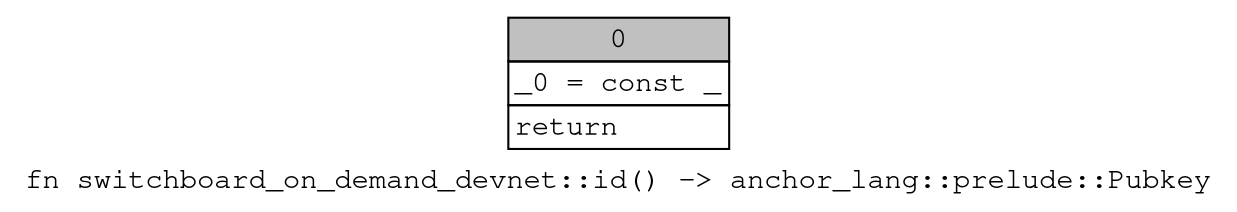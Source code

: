 digraph Mir_0_133 {
    graph [fontname="Courier, monospace"];
    node [fontname="Courier, monospace"];
    edge [fontname="Courier, monospace"];
    label=<fn switchboard_on_demand_devnet::id() -&gt; anchor_lang::prelude::Pubkey<br align="left"/>>;
    bb0__0_133 [shape="none", label=<<table border="0" cellborder="1" cellspacing="0"><tr><td bgcolor="gray" align="center" colspan="1">0</td></tr><tr><td align="left" balign="left">_0 = const _<br/></td></tr><tr><td align="left">return</td></tr></table>>];
}
